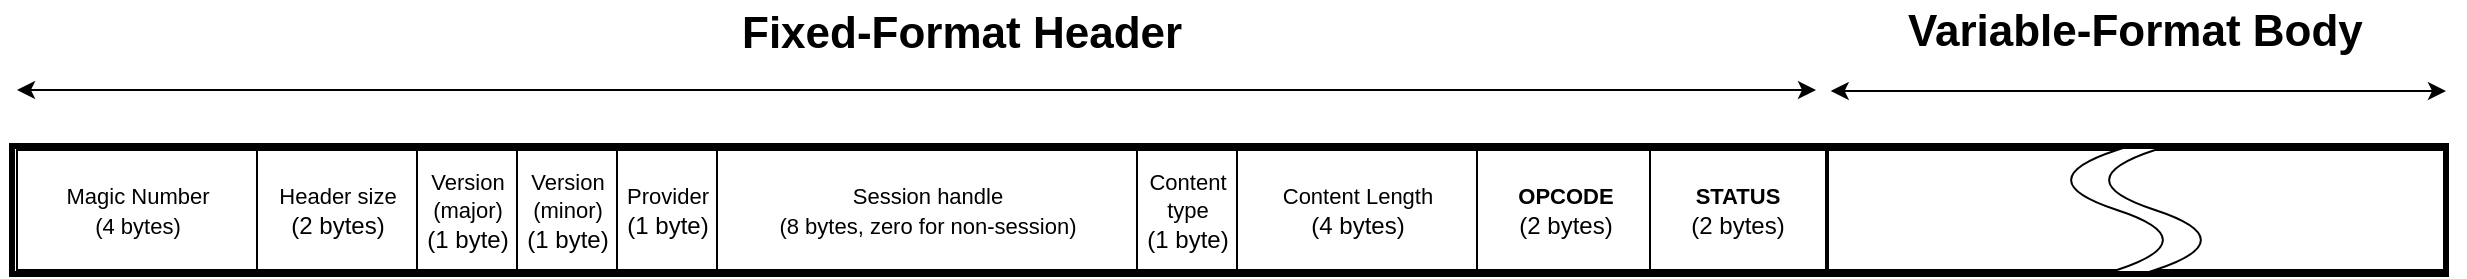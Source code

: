 <mxfile version="10.9.7" type="device"><diagram id="qfHNctd_WOPHGAZ_HX6h" name="Page-1"><mxGraphModel dx="926" dy="616" grid="1" gridSize="10" guides="1" tooltips="1" connect="1" arrows="1" fold="1" page="1" pageScale="1" pageWidth="827" pageHeight="1169" math="0" shadow="0"><root><mxCell id="0"/><mxCell id="1" parent="0"/><mxCell id="aZdAZyVbcuME3lkPNKZm-39" value="" style="rounded=0;whiteSpace=wrap;html=1;strokeWidth=3;shadow=0;rotation=0;" parent="1" vertex="1"><mxGeometry x="8" y="82" width="908" height="64" as="geometry"/></mxCell><mxCell id="aZdAZyVbcuME3lkPNKZm-40" value="&lt;font style=&quot;font-size: 11px&quot;&gt;Magic Number&lt;br&gt;(4 bytes)&lt;/font&gt;" style="rounded=0;whiteSpace=wrap;html=1;" parent="1" vertex="1"><mxGeometry x="10.5" y="84" width="120" height="60" as="geometry"/></mxCell><mxCell id="aZdAZyVbcuME3lkPNKZm-41" value="&lt;span style=&quot;font-size: 11px&quot;&gt;Version (major)&lt;br&gt;&lt;/span&gt;(1 byte)" style="rounded=0;whiteSpace=wrap;html=1;" parent="1" vertex="1"><mxGeometry x="210.5" y="84" width="50" height="60" as="geometry"/></mxCell><mxCell id="aZdAZyVbcuME3lkPNKZm-42" value="&lt;span style=&quot;font-size: 11px&quot;&gt;Version (minor)&lt;br&gt;&lt;/span&gt;(1 byte)" style="rounded=0;whiteSpace=wrap;html=1;" parent="1" vertex="1"><mxGeometry x="260.5" y="84" width="50" height="60" as="geometry"/></mxCell><mxCell id="aZdAZyVbcuME3lkPNKZm-43" value="&lt;span style=&quot;font-size: 11px&quot;&gt;Header size&lt;br&gt;&lt;/span&gt;(2 bytes)" style="rounded=0;whiteSpace=wrap;html=1;" parent="1" vertex="1"><mxGeometry x="130.5" y="84" width="80" height="60" as="geometry"/></mxCell><mxCell id="aZdAZyVbcuME3lkPNKZm-44" value="&lt;span style=&quot;font-size: 11px&quot;&gt;Provider&lt;br&gt;&lt;/span&gt;(1 byte)" style="rounded=0;whiteSpace=wrap;html=1;" parent="1" vertex="1"><mxGeometry x="310.5" y="84" width="50" height="60" as="geometry"/></mxCell><mxCell id="aZdAZyVbcuME3lkPNKZm-45" value="&lt;font style=&quot;font-size: 11px&quot;&gt;Session handle&lt;br&gt;(8 bytes, zero for non-session)&lt;br&gt;&lt;/font&gt;" style="rounded=0;whiteSpace=wrap;html=1;" parent="1" vertex="1"><mxGeometry x="360.5" y="84" width="210" height="60" as="geometry"/></mxCell><mxCell id="aZdAZyVbcuME3lkPNKZm-46" value="&lt;span style=&quot;font-size: 11px&quot;&gt;Content type&lt;br&gt;&lt;/span&gt;(1 byte)" style="rounded=0;whiteSpace=wrap;html=1;" parent="1" vertex="1"><mxGeometry x="570.5" y="84" width="50" height="60" as="geometry"/></mxCell><mxCell id="aZdAZyVbcuME3lkPNKZm-47" value="&lt;span style=&quot;font-size: 11px&quot;&gt;Content Length&lt;br&gt;&lt;/span&gt;(4 bytes)" style="rounded=0;whiteSpace=wrap;html=1;" parent="1" vertex="1"><mxGeometry x="620.5" y="84" width="120" height="60" as="geometry"/></mxCell><mxCell id="aZdAZyVbcuME3lkPNKZm-51" value="" style="shape=document;whiteSpace=wrap;html=1;boundedLbl=1;rotation=90;" parent="1" vertex="1"><mxGeometry x="1066" y="75.5" width="60" height="77" as="geometry"/></mxCell><mxCell id="aZdAZyVbcuME3lkPNKZm-52" value="&lt;span style=&quot;font-size: 11px&quot;&gt;&lt;b&gt;OPCODE&lt;/b&gt;&lt;br&gt;&lt;/span&gt;(2 bytes)" style="rounded=0;whiteSpace=wrap;html=1;" parent="1" vertex="1"><mxGeometry x="740.5" y="84" width="88" height="60" as="geometry"/></mxCell><mxCell id="aZdAZyVbcuME3lkPNKZm-53" value="&lt;b&gt;&lt;font style=&quot;font-size: 22px&quot;&gt;Fixed-Format Header&lt;/font&gt;&lt;/b&gt;" style="text;html=1;resizable=0;points=[];autosize=1;align=left;verticalAlign=top;spacingTop=-4;" parent="1" vertex="1"><mxGeometry x="370.5" y="10" width="240" height="20" as="geometry"/></mxCell><mxCell id="aZdAZyVbcuME3lkPNKZm-54" value="" style="endArrow=classic;startArrow=classic;html=1;" parent="1" edge="1"><mxGeometry width="50" height="50" relative="1" as="geometry"><mxPoint x="10.5" y="54" as="sourcePoint"/><mxPoint x="910" y="54" as="targetPoint"/></mxGeometry></mxCell><mxCell id="aZdAZyVbcuME3lkPNKZm-55" value="" style="rounded=0;whiteSpace=wrap;html=1;strokeWidth=3;shadow=0;rotation=0;" parent="1" vertex="1"><mxGeometry x="916" y="82" width="309" height="64" as="geometry"/></mxCell><mxCell id="aZdAZyVbcuME3lkPNKZm-56" value="" style="shape=document;whiteSpace=wrap;html=1;boundedLbl=1;rotation=-90;" parent="1" vertex="1"><mxGeometry x="971" y="29" width="60" height="170" as="geometry"/></mxCell><mxCell id="aZdAZyVbcuME3lkPNKZm-57" value="" style="shape=document;whiteSpace=wrap;html=1;boundedLbl=1;rotation=90;" parent="1" vertex="1"><mxGeometry x="1109" y="29" width="60" height="170" as="geometry"/></mxCell><mxCell id="aZdAZyVbcuME3lkPNKZm-58" value="" style="endArrow=classic;startArrow=classic;html=1;" parent="1" edge="1"><mxGeometry width="50" height="50" relative="1" as="geometry"><mxPoint x="917.353" y="54.5" as="sourcePoint"/><mxPoint x="1225.0" y="54.5" as="targetPoint"/></mxGeometry></mxCell><mxCell id="aZdAZyVbcuME3lkPNKZm-59" value="&lt;b&gt;&lt;font style=&quot;font-size: 22px&quot;&gt;Variable-Format Body&lt;br&gt;&lt;/font&gt;&lt;/b&gt;" style="text;html=1;resizable=0;points=[];autosize=1;align=left;verticalAlign=top;spacingTop=-4;" parent="1" vertex="1"><mxGeometry x="954" y="9" width="240" height="20" as="geometry"/></mxCell><mxCell id="XbF9ELVYVU07RDbSIClK-2" value="&lt;span style=&quot;font-size: 11px&quot;&gt;&lt;b&gt;STATUS&lt;/b&gt;&lt;br&gt;&lt;/span&gt;(2 bytes)" style="rounded=0;whiteSpace=wrap;html=1;" vertex="1" parent="1"><mxGeometry x="827" y="84" width="88" height="60" as="geometry"/></mxCell></root></mxGraphModel></diagram></mxfile>